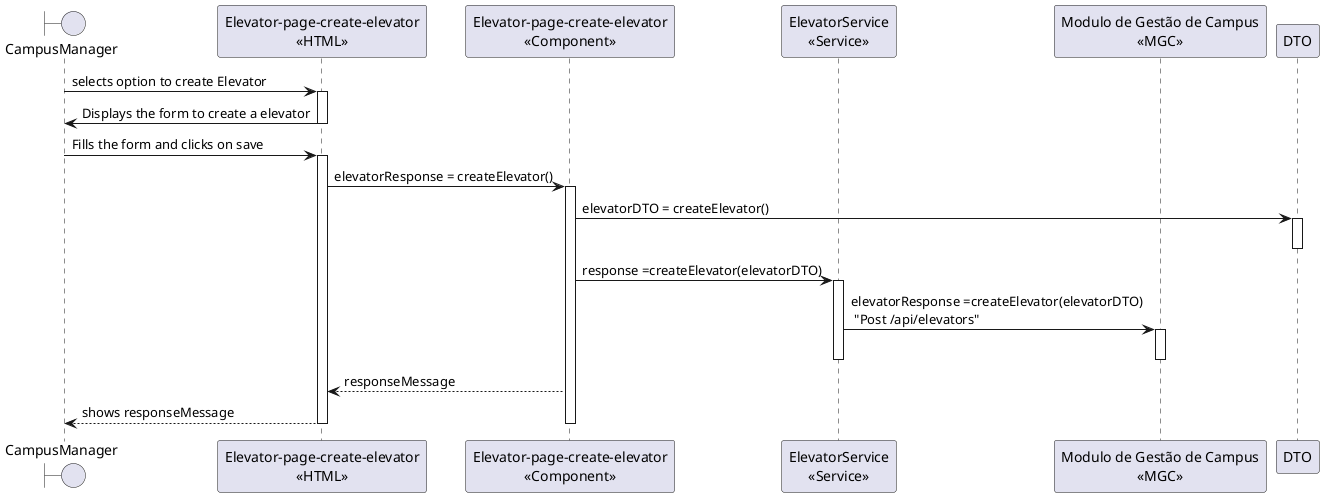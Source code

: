 @startuml
boundary "CampusManager" as x
participant "Elevator-page-create-elevator\n<<HTML>>" as HTML
participant "Elevator-page-create-elevator\n<<Component>>" as Component
participant "ElevatorService\n<<Service>>" as Service
participant "Modulo de Gestão de Campus\n<<MGC>>" as MGC

x -> HTML: selects option to create Elevator
activate HTML
x <- HTML: Displays the form to create a elevator
deactivate HTML
x -> HTML: Fills the form and clicks on save
activate HTML
HTML -> Component: elevatorResponse = createElevator()
activate Component
Component -> DTO: elevatorDTO = createElevator()
activate DTO
deactivate DTO
Component -> Service: response =createElevator(elevatorDTO)
activate Service
Service -> MGC: elevatorResponse =createElevator(elevatorDTO)\n "Post /api/elevators"
activate MGC
deactivate MGC
deactivate Service

Component --> HTML: responseMessage
HTML --> x: shows responseMessage
deactivate Component

deactivate HTML

@enduml
